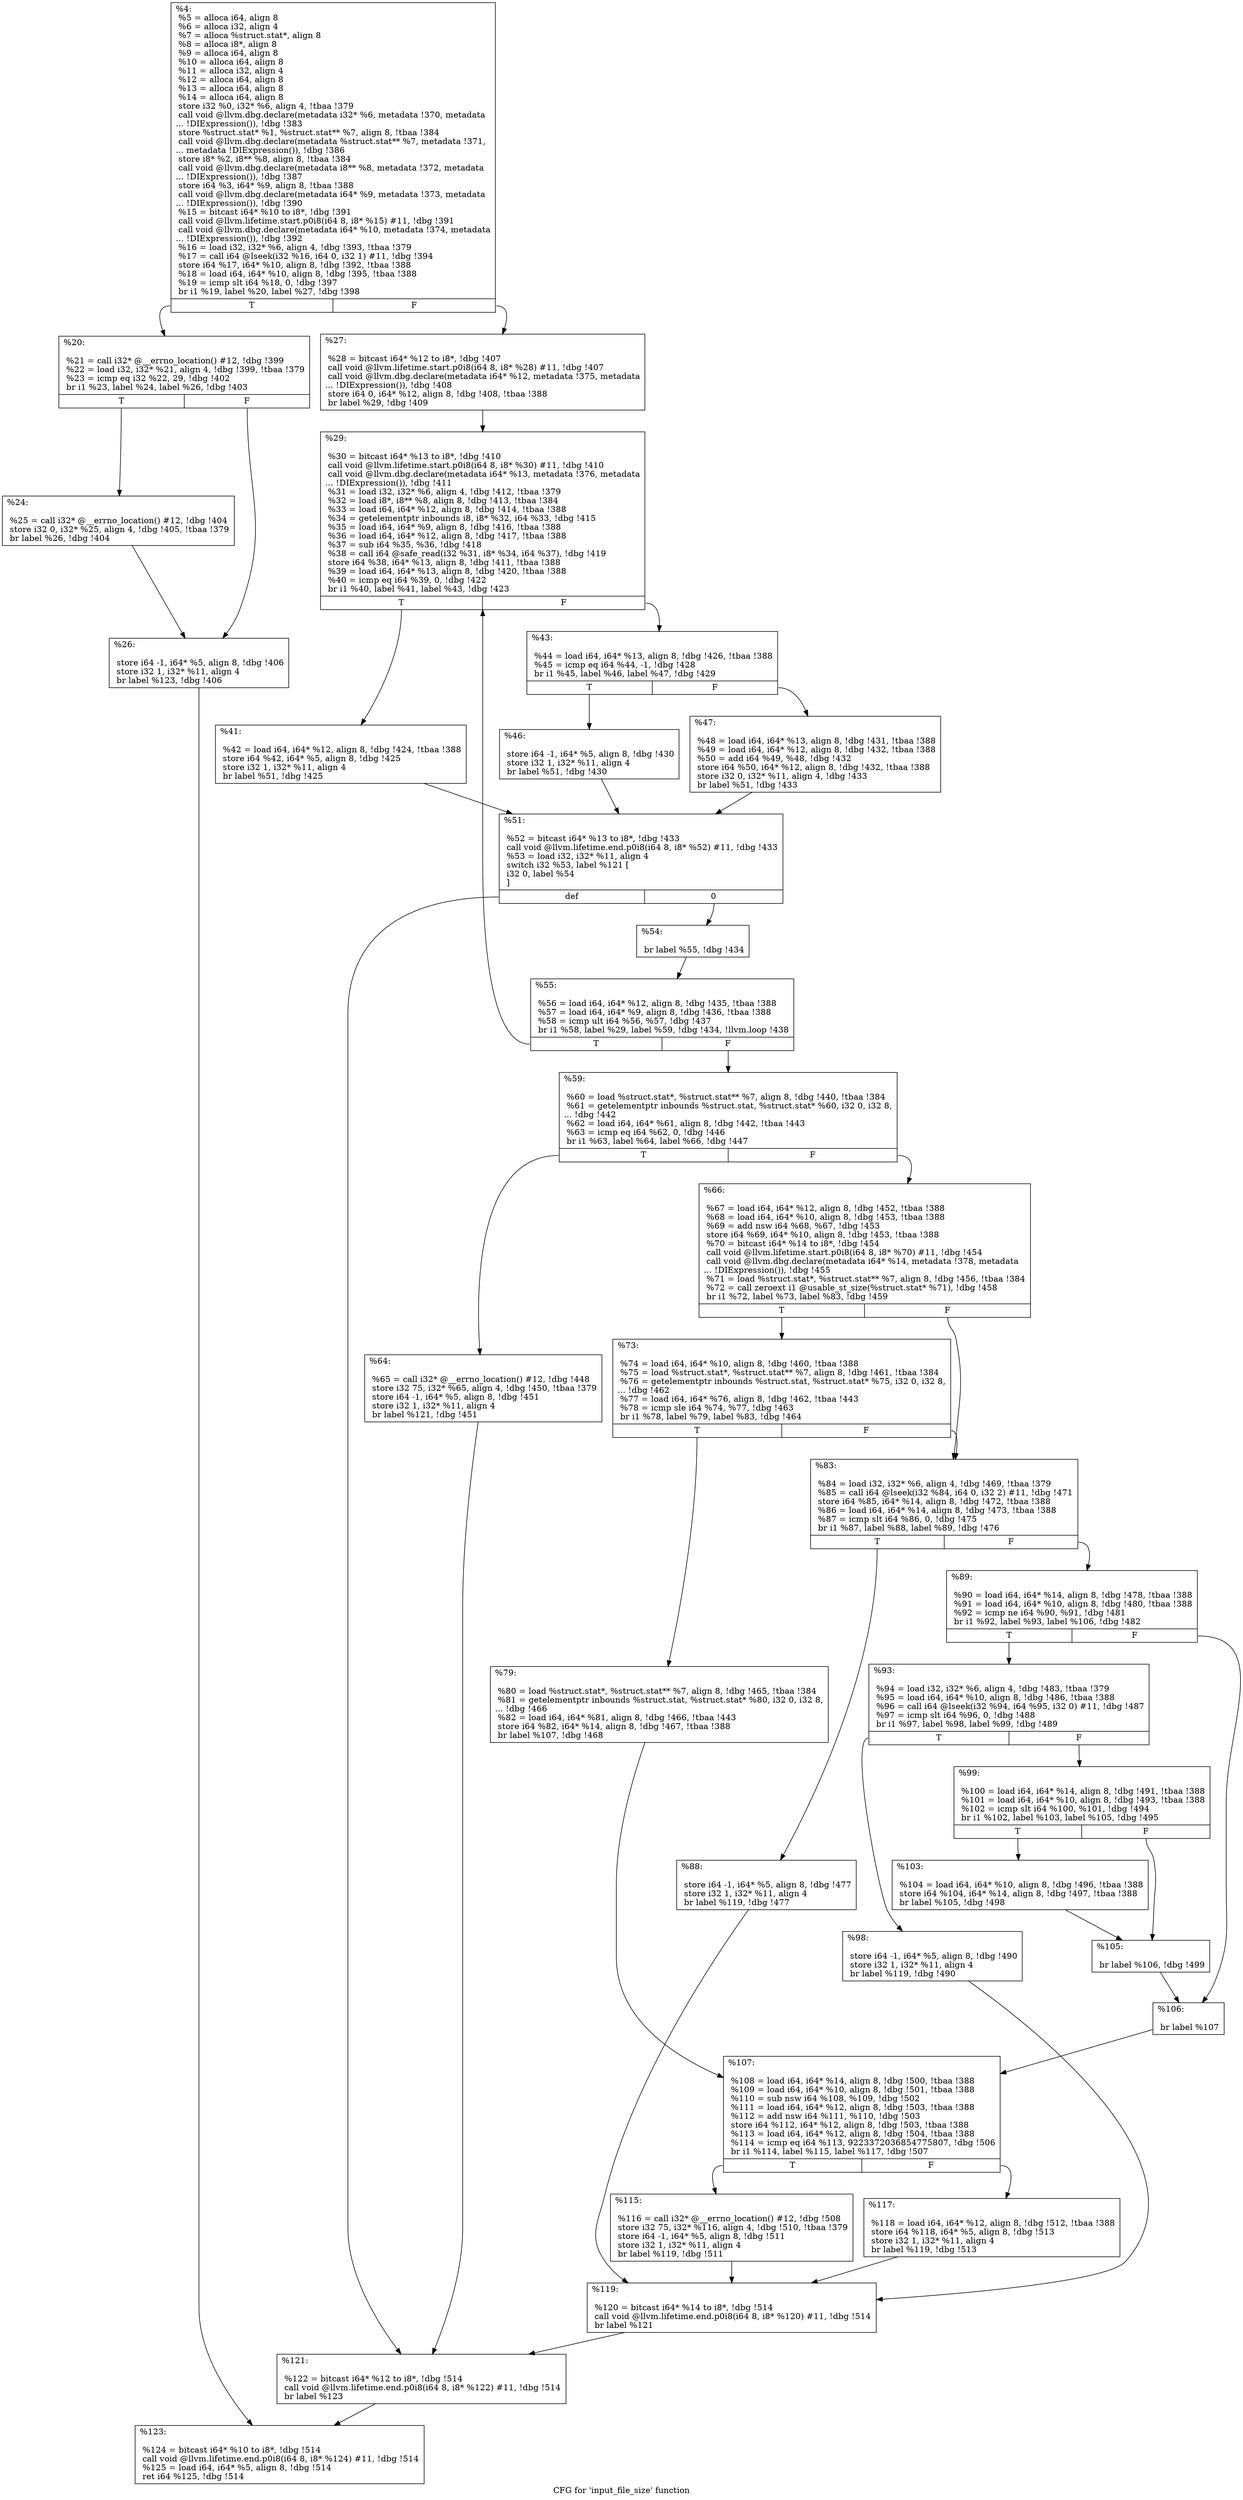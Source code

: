 digraph "CFG for 'input_file_size' function" {
	label="CFG for 'input_file_size' function";

	Node0x26d4b60 [shape=record,label="{%4:\l  %5 = alloca i64, align 8\l  %6 = alloca i32, align 4\l  %7 = alloca %struct.stat*, align 8\l  %8 = alloca i8*, align 8\l  %9 = alloca i64, align 8\l  %10 = alloca i64, align 8\l  %11 = alloca i32, align 4\l  %12 = alloca i64, align 8\l  %13 = alloca i64, align 8\l  %14 = alloca i64, align 8\l  store i32 %0, i32* %6, align 4, !tbaa !379\l  call void @llvm.dbg.declare(metadata i32* %6, metadata !370, metadata\l... !DIExpression()), !dbg !383\l  store %struct.stat* %1, %struct.stat** %7, align 8, !tbaa !384\l  call void @llvm.dbg.declare(metadata %struct.stat** %7, metadata !371,\l... metadata !DIExpression()), !dbg !386\l  store i8* %2, i8** %8, align 8, !tbaa !384\l  call void @llvm.dbg.declare(metadata i8** %8, metadata !372, metadata\l... !DIExpression()), !dbg !387\l  store i64 %3, i64* %9, align 8, !tbaa !388\l  call void @llvm.dbg.declare(metadata i64* %9, metadata !373, metadata\l... !DIExpression()), !dbg !390\l  %15 = bitcast i64* %10 to i8*, !dbg !391\l  call void @llvm.lifetime.start.p0i8(i64 8, i8* %15) #11, !dbg !391\l  call void @llvm.dbg.declare(metadata i64* %10, metadata !374, metadata\l... !DIExpression()), !dbg !392\l  %16 = load i32, i32* %6, align 4, !dbg !393, !tbaa !379\l  %17 = call i64 @lseek(i32 %16, i64 0, i32 1) #11, !dbg !394\l  store i64 %17, i64* %10, align 8, !dbg !392, !tbaa !388\l  %18 = load i64, i64* %10, align 8, !dbg !395, !tbaa !388\l  %19 = icmp slt i64 %18, 0, !dbg !397\l  br i1 %19, label %20, label %27, !dbg !398\l|{<s0>T|<s1>F}}"];
	Node0x26d4b60:s0 -> Node0x26d6770;
	Node0x26d4b60:s1 -> Node0x26d6860;
	Node0x26d6770 [shape=record,label="{%20:\l\l  %21 = call i32* @__errno_location() #12, !dbg !399\l  %22 = load i32, i32* %21, align 4, !dbg !399, !tbaa !379\l  %23 = icmp eq i32 %22, 29, !dbg !402\l  br i1 %23, label %24, label %26, !dbg !403\l|{<s0>T|<s1>F}}"];
	Node0x26d6770:s0 -> Node0x26d67c0;
	Node0x26d6770:s1 -> Node0x26d6810;
	Node0x26d67c0 [shape=record,label="{%24:\l\l  %25 = call i32* @__errno_location() #12, !dbg !404\l  store i32 0, i32* %25, align 4, !dbg !405, !tbaa !379\l  br label %26, !dbg !404\l}"];
	Node0x26d67c0 -> Node0x26d6810;
	Node0x26d6810 [shape=record,label="{%26:\l\l  store i64 -1, i64* %5, align 8, !dbg !406\l  store i32 1, i32* %11, align 4\l  br label %123, !dbg !406\l}"];
	Node0x26d6810 -> Node0x26d7120;
	Node0x26d6860 [shape=record,label="{%27:\l\l  %28 = bitcast i64* %12 to i8*, !dbg !407\l  call void @llvm.lifetime.start.p0i8(i64 8, i8* %28) #11, !dbg !407\l  call void @llvm.dbg.declare(metadata i64* %12, metadata !375, metadata\l... !DIExpression()), !dbg !408\l  store i64 0, i64* %12, align 8, !dbg !408, !tbaa !388\l  br label %29, !dbg !409\l}"];
	Node0x26d6860 -> Node0x26d68b0;
	Node0x26d68b0 [shape=record,label="{%29:\l\l  %30 = bitcast i64* %13 to i8*, !dbg !410\l  call void @llvm.lifetime.start.p0i8(i64 8, i8* %30) #11, !dbg !410\l  call void @llvm.dbg.declare(metadata i64* %13, metadata !376, metadata\l... !DIExpression()), !dbg !411\l  %31 = load i32, i32* %6, align 4, !dbg !412, !tbaa !379\l  %32 = load i8*, i8** %8, align 8, !dbg !413, !tbaa !384\l  %33 = load i64, i64* %12, align 8, !dbg !414, !tbaa !388\l  %34 = getelementptr inbounds i8, i8* %32, i64 %33, !dbg !415\l  %35 = load i64, i64* %9, align 8, !dbg !416, !tbaa !388\l  %36 = load i64, i64* %12, align 8, !dbg !417, !tbaa !388\l  %37 = sub i64 %35, %36, !dbg !418\l  %38 = call i64 @safe_read(i32 %31, i8* %34, i64 %37), !dbg !419\l  store i64 %38, i64* %13, align 8, !dbg !411, !tbaa !388\l  %39 = load i64, i64* %13, align 8, !dbg !420, !tbaa !388\l  %40 = icmp eq i64 %39, 0, !dbg !422\l  br i1 %40, label %41, label %43, !dbg !423\l|{<s0>T|<s1>F}}"];
	Node0x26d68b0:s0 -> Node0x26d6900;
	Node0x26d68b0:s1 -> Node0x26d6950;
	Node0x26d6900 [shape=record,label="{%41:\l\l  %42 = load i64, i64* %12, align 8, !dbg !424, !tbaa !388\l  store i64 %42, i64* %5, align 8, !dbg !425\l  store i32 1, i32* %11, align 4\l  br label %51, !dbg !425\l}"];
	Node0x26d6900 -> Node0x26d6a40;
	Node0x26d6950 [shape=record,label="{%43:\l\l  %44 = load i64, i64* %13, align 8, !dbg !426, !tbaa !388\l  %45 = icmp eq i64 %44, -1, !dbg !428\l  br i1 %45, label %46, label %47, !dbg !429\l|{<s0>T|<s1>F}}"];
	Node0x26d6950:s0 -> Node0x26d69a0;
	Node0x26d6950:s1 -> Node0x26d69f0;
	Node0x26d69a0 [shape=record,label="{%46:\l\l  store i64 -1, i64* %5, align 8, !dbg !430\l  store i32 1, i32* %11, align 4\l  br label %51, !dbg !430\l}"];
	Node0x26d69a0 -> Node0x26d6a40;
	Node0x26d69f0 [shape=record,label="{%47:\l\l  %48 = load i64, i64* %13, align 8, !dbg !431, !tbaa !388\l  %49 = load i64, i64* %12, align 8, !dbg !432, !tbaa !388\l  %50 = add i64 %49, %48, !dbg !432\l  store i64 %50, i64* %12, align 8, !dbg !432, !tbaa !388\l  store i32 0, i32* %11, align 4, !dbg !433\l  br label %51, !dbg !433\l}"];
	Node0x26d69f0 -> Node0x26d6a40;
	Node0x26d6a40 [shape=record,label="{%51:\l\l  %52 = bitcast i64* %13 to i8*, !dbg !433\l  call void @llvm.lifetime.end.p0i8(i64 8, i8* %52) #11, !dbg !433\l  %53 = load i32, i32* %11, align 4\l  switch i32 %53, label %121 [\l    i32 0, label %54\l  ]\l|{<s0>def|<s1>0}}"];
	Node0x26d6a40:s0 -> Node0x26d70d0;
	Node0x26d6a40:s1 -> Node0x26d6a90;
	Node0x26d6a90 [shape=record,label="{%54:\l\l  br label %55, !dbg !434\l}"];
	Node0x26d6a90 -> Node0x26d6ae0;
	Node0x26d6ae0 [shape=record,label="{%55:\l\l  %56 = load i64, i64* %12, align 8, !dbg !435, !tbaa !388\l  %57 = load i64, i64* %9, align 8, !dbg !436, !tbaa !388\l  %58 = icmp ult i64 %56, %57, !dbg !437\l  br i1 %58, label %29, label %59, !dbg !434, !llvm.loop !438\l|{<s0>T|<s1>F}}"];
	Node0x26d6ae0:s0 -> Node0x26d68b0;
	Node0x26d6ae0:s1 -> Node0x26d6b30;
	Node0x26d6b30 [shape=record,label="{%59:\l\l  %60 = load %struct.stat*, %struct.stat** %7, align 8, !dbg !440, !tbaa !384\l  %61 = getelementptr inbounds %struct.stat, %struct.stat* %60, i32 0, i32 8,\l... !dbg !442\l  %62 = load i64, i64* %61, align 8, !dbg !442, !tbaa !443\l  %63 = icmp eq i64 %62, 0, !dbg !446\l  br i1 %63, label %64, label %66, !dbg !447\l|{<s0>T|<s1>F}}"];
	Node0x26d6b30:s0 -> Node0x26d6b80;
	Node0x26d6b30:s1 -> Node0x26d6bd0;
	Node0x26d6b80 [shape=record,label="{%64:\l\l  %65 = call i32* @__errno_location() #12, !dbg !448\l  store i32 75, i32* %65, align 4, !dbg !450, !tbaa !379\l  store i64 -1, i64* %5, align 8, !dbg !451\l  store i32 1, i32* %11, align 4\l  br label %121, !dbg !451\l}"];
	Node0x26d6b80 -> Node0x26d70d0;
	Node0x26d6bd0 [shape=record,label="{%66:\l\l  %67 = load i64, i64* %12, align 8, !dbg !452, !tbaa !388\l  %68 = load i64, i64* %10, align 8, !dbg !453, !tbaa !388\l  %69 = add nsw i64 %68, %67, !dbg !453\l  store i64 %69, i64* %10, align 8, !dbg !453, !tbaa !388\l  %70 = bitcast i64* %14 to i8*, !dbg !454\l  call void @llvm.lifetime.start.p0i8(i64 8, i8* %70) #11, !dbg !454\l  call void @llvm.dbg.declare(metadata i64* %14, metadata !378, metadata\l... !DIExpression()), !dbg !455\l  %71 = load %struct.stat*, %struct.stat** %7, align 8, !dbg !456, !tbaa !384\l  %72 = call zeroext i1 @usable_st_size(%struct.stat* %71), !dbg !458\l  br i1 %72, label %73, label %83, !dbg !459\l|{<s0>T|<s1>F}}"];
	Node0x26d6bd0:s0 -> Node0x26d6c20;
	Node0x26d6bd0:s1 -> Node0x26d6cc0;
	Node0x26d6c20 [shape=record,label="{%73:\l\l  %74 = load i64, i64* %10, align 8, !dbg !460, !tbaa !388\l  %75 = load %struct.stat*, %struct.stat** %7, align 8, !dbg !461, !tbaa !384\l  %76 = getelementptr inbounds %struct.stat, %struct.stat* %75, i32 0, i32 8,\l... !dbg !462\l  %77 = load i64, i64* %76, align 8, !dbg !462, !tbaa !443\l  %78 = icmp sle i64 %74, %77, !dbg !463\l  br i1 %78, label %79, label %83, !dbg !464\l|{<s0>T|<s1>F}}"];
	Node0x26d6c20:s0 -> Node0x26d6c70;
	Node0x26d6c20:s1 -> Node0x26d6cc0;
	Node0x26d6c70 [shape=record,label="{%79:\l\l  %80 = load %struct.stat*, %struct.stat** %7, align 8, !dbg !465, !tbaa !384\l  %81 = getelementptr inbounds %struct.stat, %struct.stat* %80, i32 0, i32 8,\l... !dbg !466\l  %82 = load i64, i64* %81, align 8, !dbg !466, !tbaa !443\l  store i64 %82, i64* %14, align 8, !dbg !467, !tbaa !388\l  br label %107, !dbg !468\l}"];
	Node0x26d6c70 -> Node0x26d6f90;
	Node0x26d6cc0 [shape=record,label="{%83:\l\l  %84 = load i32, i32* %6, align 4, !dbg !469, !tbaa !379\l  %85 = call i64 @lseek(i32 %84, i64 0, i32 2) #11, !dbg !471\l  store i64 %85, i64* %14, align 8, !dbg !472, !tbaa !388\l  %86 = load i64, i64* %14, align 8, !dbg !473, !tbaa !388\l  %87 = icmp slt i64 %86, 0, !dbg !475\l  br i1 %87, label %88, label %89, !dbg !476\l|{<s0>T|<s1>F}}"];
	Node0x26d6cc0:s0 -> Node0x26d6d10;
	Node0x26d6cc0:s1 -> Node0x26d6d60;
	Node0x26d6d10 [shape=record,label="{%88:\l\l  store i64 -1, i64* %5, align 8, !dbg !477\l  store i32 1, i32* %11, align 4\l  br label %119, !dbg !477\l}"];
	Node0x26d6d10 -> Node0x26d7080;
	Node0x26d6d60 [shape=record,label="{%89:\l\l  %90 = load i64, i64* %14, align 8, !dbg !478, !tbaa !388\l  %91 = load i64, i64* %10, align 8, !dbg !480, !tbaa !388\l  %92 = icmp ne i64 %90, %91, !dbg !481\l  br i1 %92, label %93, label %106, !dbg !482\l|{<s0>T|<s1>F}}"];
	Node0x26d6d60:s0 -> Node0x26d6db0;
	Node0x26d6d60:s1 -> Node0x26d6f40;
	Node0x26d6db0 [shape=record,label="{%93:\l\l  %94 = load i32, i32* %6, align 4, !dbg !483, !tbaa !379\l  %95 = load i64, i64* %10, align 8, !dbg !486, !tbaa !388\l  %96 = call i64 @lseek(i32 %94, i64 %95, i32 0) #11, !dbg !487\l  %97 = icmp slt i64 %96, 0, !dbg !488\l  br i1 %97, label %98, label %99, !dbg !489\l|{<s0>T|<s1>F}}"];
	Node0x26d6db0:s0 -> Node0x26d6e00;
	Node0x26d6db0:s1 -> Node0x26d6e50;
	Node0x26d6e00 [shape=record,label="{%98:\l\l  store i64 -1, i64* %5, align 8, !dbg !490\l  store i32 1, i32* %11, align 4\l  br label %119, !dbg !490\l}"];
	Node0x26d6e00 -> Node0x26d7080;
	Node0x26d6e50 [shape=record,label="{%99:\l\l  %100 = load i64, i64* %14, align 8, !dbg !491, !tbaa !388\l  %101 = load i64, i64* %10, align 8, !dbg !493, !tbaa !388\l  %102 = icmp slt i64 %100, %101, !dbg !494\l  br i1 %102, label %103, label %105, !dbg !495\l|{<s0>T|<s1>F}}"];
	Node0x26d6e50:s0 -> Node0x26d6ea0;
	Node0x26d6e50:s1 -> Node0x26d6ef0;
	Node0x26d6ea0 [shape=record,label="{%103:\l\l  %104 = load i64, i64* %10, align 8, !dbg !496, !tbaa !388\l  store i64 %104, i64* %14, align 8, !dbg !497, !tbaa !388\l  br label %105, !dbg !498\l}"];
	Node0x26d6ea0 -> Node0x26d6ef0;
	Node0x26d6ef0 [shape=record,label="{%105:\l\l  br label %106, !dbg !499\l}"];
	Node0x26d6ef0 -> Node0x26d6f40;
	Node0x26d6f40 [shape=record,label="{%106:\l\l  br label %107\l}"];
	Node0x26d6f40 -> Node0x26d6f90;
	Node0x26d6f90 [shape=record,label="{%107:\l\l  %108 = load i64, i64* %14, align 8, !dbg !500, !tbaa !388\l  %109 = load i64, i64* %10, align 8, !dbg !501, !tbaa !388\l  %110 = sub nsw i64 %108, %109, !dbg !502\l  %111 = load i64, i64* %12, align 8, !dbg !503, !tbaa !388\l  %112 = add nsw i64 %111, %110, !dbg !503\l  store i64 %112, i64* %12, align 8, !dbg !503, !tbaa !388\l  %113 = load i64, i64* %12, align 8, !dbg !504, !tbaa !388\l  %114 = icmp eq i64 %113, 9223372036854775807, !dbg !506\l  br i1 %114, label %115, label %117, !dbg !507\l|{<s0>T|<s1>F}}"];
	Node0x26d6f90:s0 -> Node0x26d6fe0;
	Node0x26d6f90:s1 -> Node0x26d7030;
	Node0x26d6fe0 [shape=record,label="{%115:\l\l  %116 = call i32* @__errno_location() #12, !dbg !508\l  store i32 75, i32* %116, align 4, !dbg !510, !tbaa !379\l  store i64 -1, i64* %5, align 8, !dbg !511\l  store i32 1, i32* %11, align 4\l  br label %119, !dbg !511\l}"];
	Node0x26d6fe0 -> Node0x26d7080;
	Node0x26d7030 [shape=record,label="{%117:\l\l  %118 = load i64, i64* %12, align 8, !dbg !512, !tbaa !388\l  store i64 %118, i64* %5, align 8, !dbg !513\l  store i32 1, i32* %11, align 4\l  br label %119, !dbg !513\l}"];
	Node0x26d7030 -> Node0x26d7080;
	Node0x26d7080 [shape=record,label="{%119:\l\l  %120 = bitcast i64* %14 to i8*, !dbg !514\l  call void @llvm.lifetime.end.p0i8(i64 8, i8* %120) #11, !dbg !514\l  br label %121\l}"];
	Node0x26d7080 -> Node0x26d70d0;
	Node0x26d70d0 [shape=record,label="{%121:\l\l  %122 = bitcast i64* %12 to i8*, !dbg !514\l  call void @llvm.lifetime.end.p0i8(i64 8, i8* %122) #11, !dbg !514\l  br label %123\l}"];
	Node0x26d70d0 -> Node0x26d7120;
	Node0x26d7120 [shape=record,label="{%123:\l\l  %124 = bitcast i64* %10 to i8*, !dbg !514\l  call void @llvm.lifetime.end.p0i8(i64 8, i8* %124) #11, !dbg !514\l  %125 = load i64, i64* %5, align 8, !dbg !514\l  ret i64 %125, !dbg !514\l}"];
}
